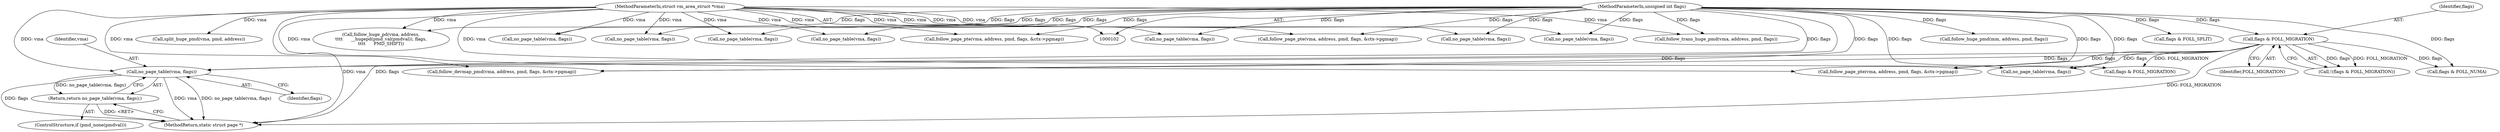 digraph "0_linux_6b3a707736301c2128ca85ce85fb13f60b5e350a_5@pointer" {
"1000222" [label="(Call,no_page_table(vma, flags))"];
"1000103" [label="(MethodParameterIn,struct vm_area_struct *vma)"];
"1000194" [label="(Call,flags & FOLL_MIGRATION)"];
"1000106" [label="(MethodParameterIn,unsigned int flags)"];
"1000221" [label="(Return,return no_page_table(vma, flags);)"];
"1000275" [label="(Call,no_page_table(vma, flags))"];
"1000258" [label="(Call,follow_page_pte(vma, address, pmd, flags, &ctx->pgmap))"];
"1000400" [label="(Call,no_page_table(vma, flags))"];
"1000195" [label="(Identifier,flags)"];
"1000193" [label="(Call,!(flags & FOLL_MIGRATION))"];
"1000182" [label="(Call,no_page_table(vma, flags))"];
"1000194" [label="(Call,flags & FOLL_MIGRATION)"];
"1000223" [label="(Identifier,vma)"];
"1000218" [label="(ControlStructure,if (pmd_none(pmdval)))"];
"1000198" [label="(Call,no_page_table(vma, flags))"];
"1000339" [label="(Call,flags & FOLL_SPLIT)"];
"1000269" [label="(Call,flags & FOLL_NUMA)"];
"1000293" [label="(Call,no_page_table(vma, flags))"];
"1000224" [label="(Identifier,flags)"];
"1000419" [label="(Call,follow_trans_huge_pmd(vma, address, pmd, flags))"];
"1000435" [label="(MethodReturn,static struct page *)"];
"1000158" [label="(Call,no_page_table(vma, flags))"];
"1000106" [label="(MethodParameterIn,unsigned int flags)"];
"1000312" [label="(Call,no_page_table(vma, flags))"];
"1000221" [label="(Return,return no_page_table(vma, flags);)"];
"1000103" [label="(MethodParameterIn,struct vm_area_struct *vma)"];
"1000308" [label="(Call,flags & FOLL_MIGRATION)"];
"1000148" [label="(Call,follow_huge_pmd(mm, address, pmd, flags))"];
"1000408" [label="(Call,follow_page_pte(vma, address, pmd, flags, &ctx->pgmap))"];
"1000169" [label="(Call,follow_huge_pd(vma, address,\n\t\t\t\t      __hugepd(pmd_val(pmdval)), flags,\n\t\t\t\t      PMD_SHIFT))"];
"1000237" [label="(Call,follow_devmap_pmd(vma, address, pmd, flags, &ctx->pgmap))"];
"1000329" [label="(Call,follow_page_pte(vma, address, pmd, flags, &ctx->pgmap))"];
"1000133" [label="(Call,no_page_table(vma, flags))"];
"1000222" [label="(Call,no_page_table(vma, flags))"];
"1000358" [label="(Call,split_huge_pmd(vma, pmd, address))"];
"1000196" [label="(Identifier,FOLL_MIGRATION)"];
"1000222" -> "1000221"  [label="AST: "];
"1000222" -> "1000224"  [label="CFG: "];
"1000223" -> "1000222"  [label="AST: "];
"1000224" -> "1000222"  [label="AST: "];
"1000221" -> "1000222"  [label="CFG: "];
"1000222" -> "1000435"  [label="DDG: vma"];
"1000222" -> "1000435"  [label="DDG: no_page_table(vma, flags)"];
"1000222" -> "1000435"  [label="DDG: flags"];
"1000222" -> "1000221"  [label="DDG: no_page_table(vma, flags)"];
"1000103" -> "1000222"  [label="DDG: vma"];
"1000194" -> "1000222"  [label="DDG: flags"];
"1000106" -> "1000222"  [label="DDG: flags"];
"1000103" -> "1000102"  [label="AST: "];
"1000103" -> "1000435"  [label="DDG: vma"];
"1000103" -> "1000133"  [label="DDG: vma"];
"1000103" -> "1000158"  [label="DDG: vma"];
"1000103" -> "1000169"  [label="DDG: vma"];
"1000103" -> "1000182"  [label="DDG: vma"];
"1000103" -> "1000198"  [label="DDG: vma"];
"1000103" -> "1000237"  [label="DDG: vma"];
"1000103" -> "1000258"  [label="DDG: vma"];
"1000103" -> "1000275"  [label="DDG: vma"];
"1000103" -> "1000293"  [label="DDG: vma"];
"1000103" -> "1000312"  [label="DDG: vma"];
"1000103" -> "1000329"  [label="DDG: vma"];
"1000103" -> "1000358"  [label="DDG: vma"];
"1000103" -> "1000400"  [label="DDG: vma"];
"1000103" -> "1000408"  [label="DDG: vma"];
"1000103" -> "1000419"  [label="DDG: vma"];
"1000194" -> "1000193"  [label="AST: "];
"1000194" -> "1000196"  [label="CFG: "];
"1000195" -> "1000194"  [label="AST: "];
"1000196" -> "1000194"  [label="AST: "];
"1000193" -> "1000194"  [label="CFG: "];
"1000194" -> "1000435"  [label="DDG: FOLL_MIGRATION"];
"1000194" -> "1000193"  [label="DDG: flags"];
"1000194" -> "1000193"  [label="DDG: FOLL_MIGRATION"];
"1000106" -> "1000194"  [label="DDG: flags"];
"1000194" -> "1000198"  [label="DDG: flags"];
"1000194" -> "1000237"  [label="DDG: flags"];
"1000194" -> "1000258"  [label="DDG: flags"];
"1000194" -> "1000269"  [label="DDG: flags"];
"1000194" -> "1000308"  [label="DDG: FOLL_MIGRATION"];
"1000106" -> "1000102"  [label="AST: "];
"1000106" -> "1000435"  [label="DDG: flags"];
"1000106" -> "1000133"  [label="DDG: flags"];
"1000106" -> "1000148"  [label="DDG: flags"];
"1000106" -> "1000158"  [label="DDG: flags"];
"1000106" -> "1000169"  [label="DDG: flags"];
"1000106" -> "1000182"  [label="DDG: flags"];
"1000106" -> "1000198"  [label="DDG: flags"];
"1000106" -> "1000237"  [label="DDG: flags"];
"1000106" -> "1000258"  [label="DDG: flags"];
"1000106" -> "1000269"  [label="DDG: flags"];
"1000106" -> "1000275"  [label="DDG: flags"];
"1000106" -> "1000293"  [label="DDG: flags"];
"1000106" -> "1000308"  [label="DDG: flags"];
"1000106" -> "1000312"  [label="DDG: flags"];
"1000106" -> "1000329"  [label="DDG: flags"];
"1000106" -> "1000339"  [label="DDG: flags"];
"1000106" -> "1000400"  [label="DDG: flags"];
"1000106" -> "1000408"  [label="DDG: flags"];
"1000106" -> "1000419"  [label="DDG: flags"];
"1000221" -> "1000218"  [label="AST: "];
"1000435" -> "1000221"  [label="CFG: "];
"1000221" -> "1000435"  [label="DDG: <RET>"];
}
